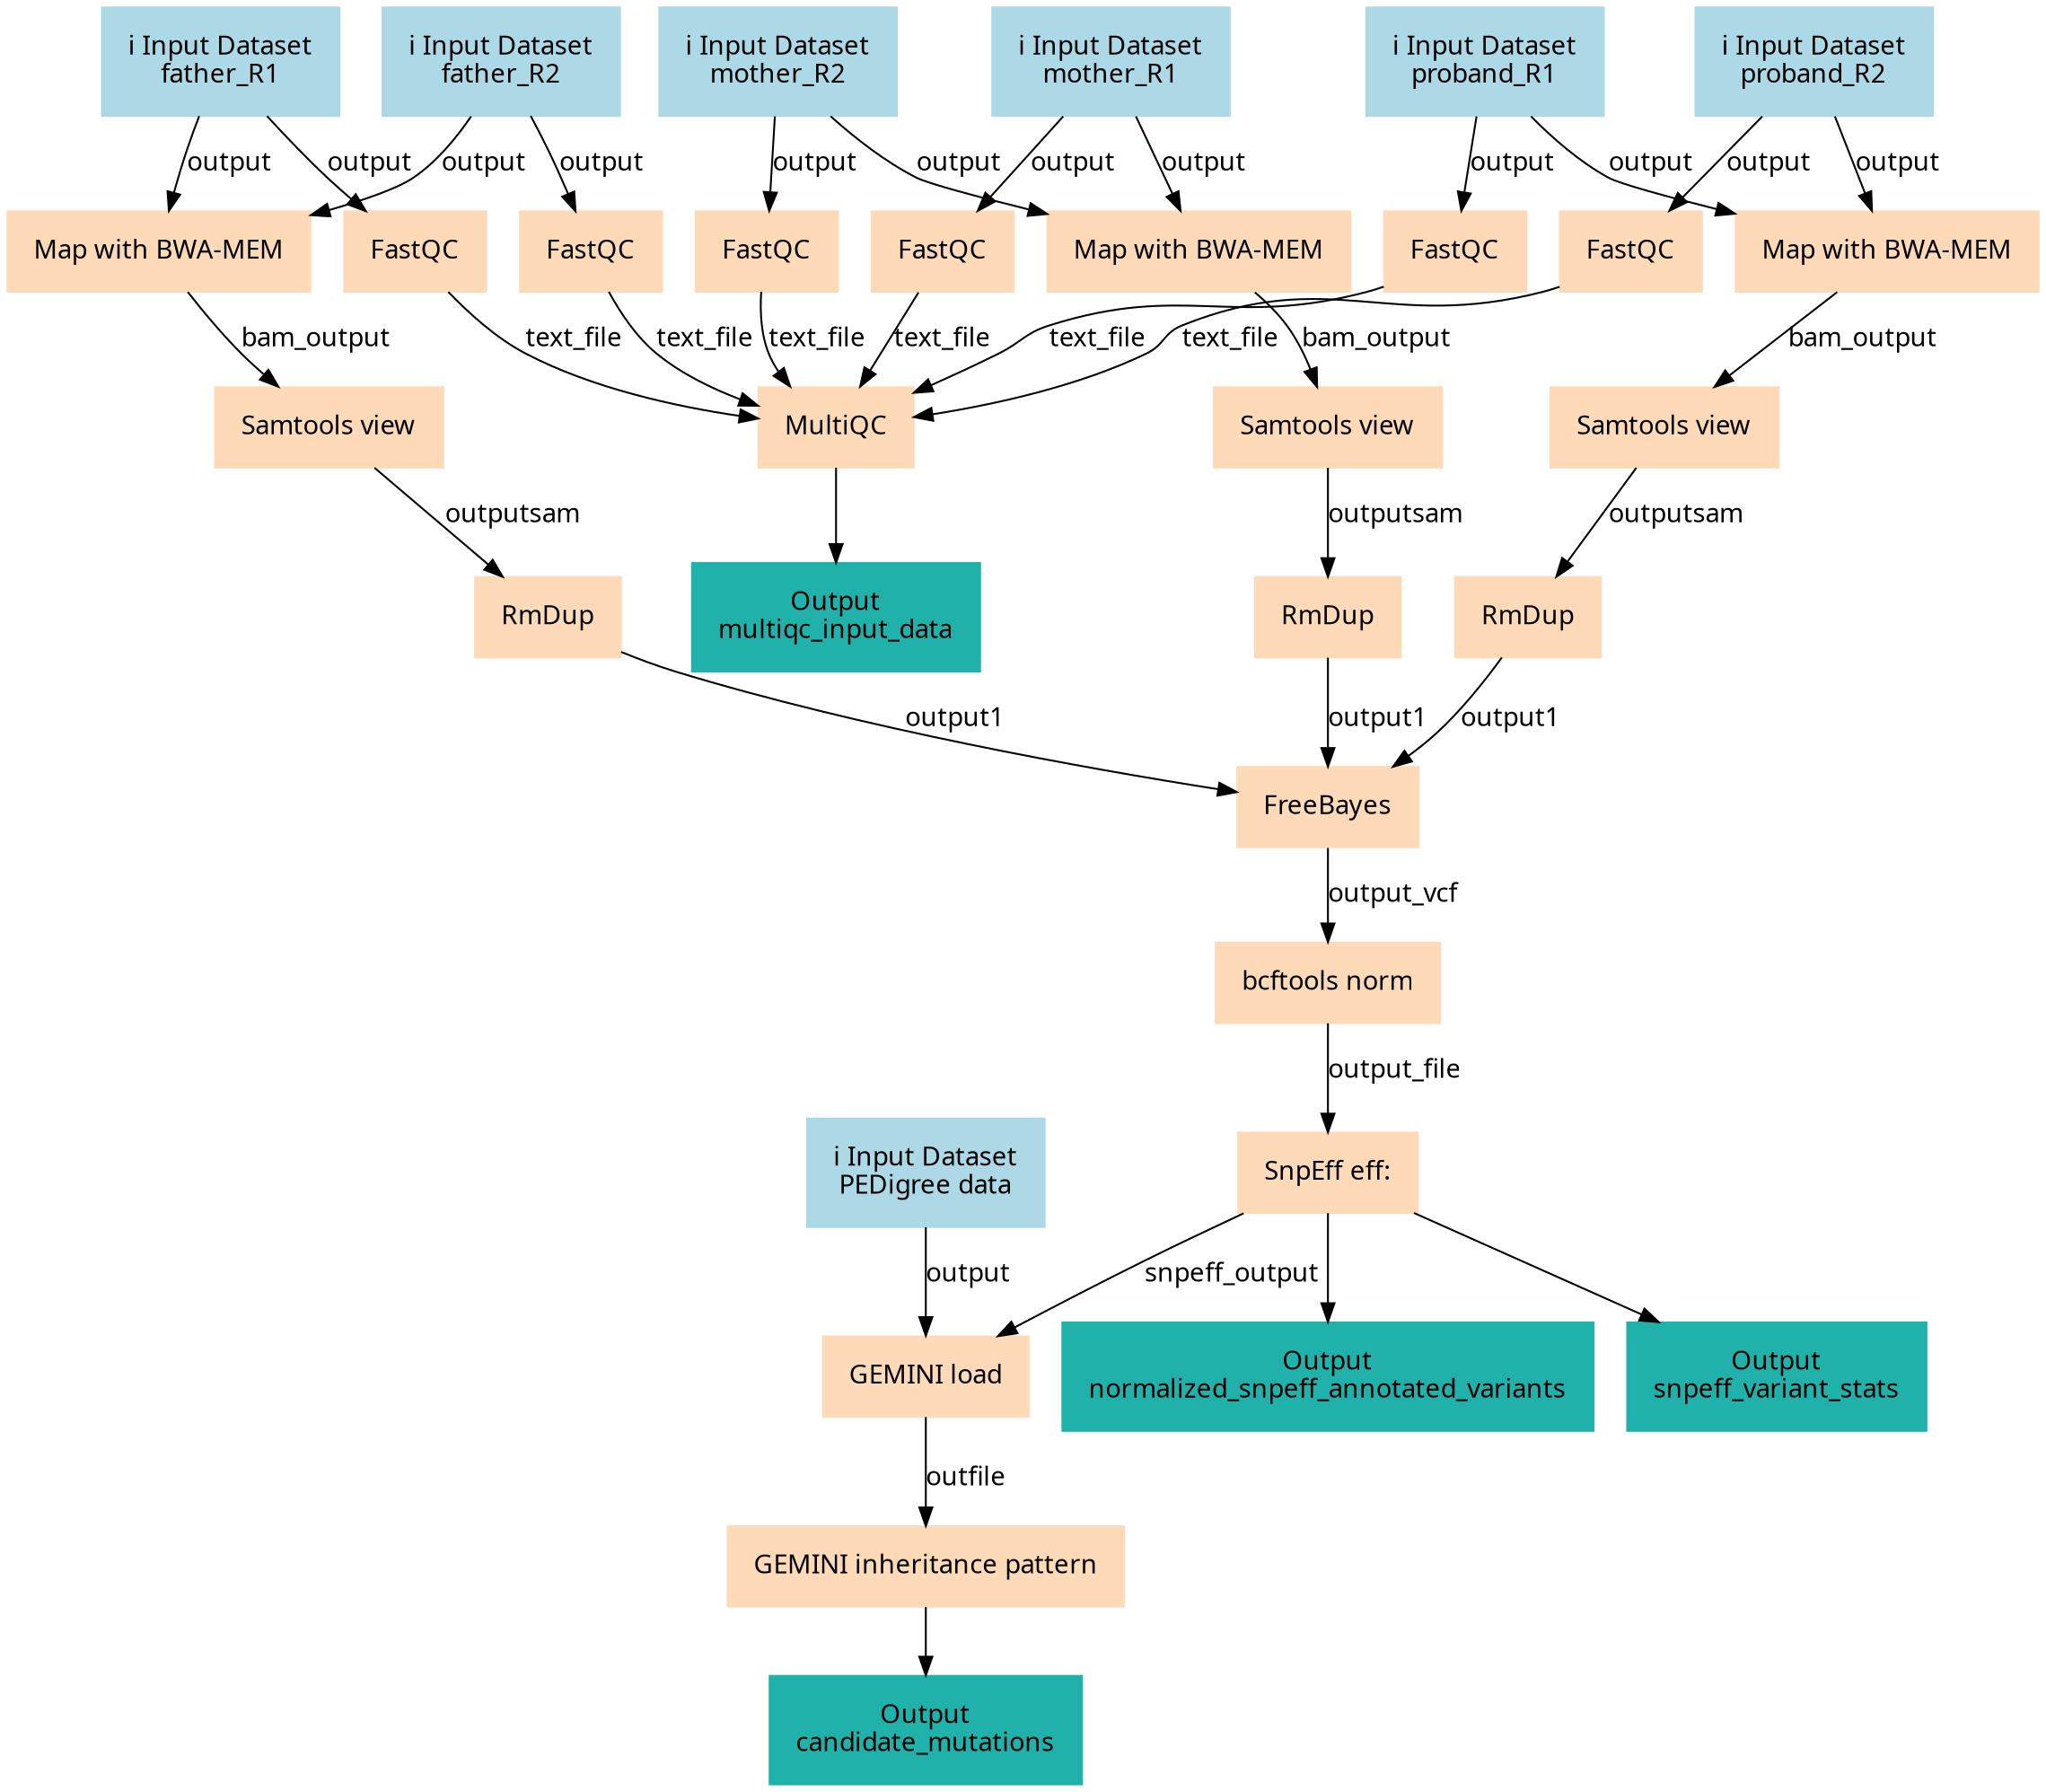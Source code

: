 digraph main {
  node [fontname="Atkinson Hyperlegible", shape=box, color=white,style=filled,color=peachpuff,margin="0.2,0.2"];
  edge [fontname="Atkinson Hyperlegible"];
  0[color=lightblue,label="ℹ️ Input Dataset\nfather_R1"]
  1[color=lightblue,label="ℹ️ Input Dataset\nfather_R2"]
  2[color=lightblue,label="ℹ️ Input Dataset\nmother_R1"]
  3[color=lightblue,label="ℹ️ Input Dataset\nmother_R2"]
  4[color=lightblue,label="ℹ️ Input Dataset\nproband_R1"]
  5[color=lightblue,label="ℹ️ Input Dataset\nproband_R2"]
  6[color=lightblue,label="ℹ️ Input Dataset\nPEDigree data"]
  7[label="FastQC"]
  0 -> 7 [label="output"]
  8[label="FastQC"]
  1 -> 8 [label="output"]
  9[label="Map with BWA-MEM"]
  0 -> 9 [label="output"]
  1 -> 9 [label="output"]
  10[label="FastQC"]
  2 -> 10 [label="output"]
  11[label="FastQC"]
  3 -> 11 [label="output"]
  12[label="Map with BWA-MEM"]
  2 -> 12 [label="output"]
  3 -> 12 [label="output"]
  13[label="FastQC"]
  4 -> 13 [label="output"]
  14[label="FastQC"]
  5 -> 14 [label="output"]
  15[label="Map with BWA-MEM"]
  4 -> 15 [label="output"]
  5 -> 15 [label="output"]
  16[label="Samtools view"]
  9 -> 16 [label="bam_output"]
  17[label="Samtools view"]
  12 -> 17 [label="bam_output"]
  18[label="MultiQC"]
  7 -> 18 [label="text_file"]
  8 -> 18 [label="text_file"]
  10 -> 18 [label="text_file"]
  11 -> 18 [label="text_file"]
  13 -> 18 [label="text_file"]
  14 -> 18 [label="text_file"]
  kde867748890a454cbaf36a9313269975[color=lightseagreen,label="Output\nmultiqc_input_data"]
  18 -> kde867748890a454cbaf36a9313269975
  19[label="Samtools view"]
  15 -> 19 [label="bam_output"]
  20[label="RmDup"]
  16 -> 20 [label="outputsam"]
  21[label="RmDup"]
  17 -> 21 [label="outputsam"]
  22[label="RmDup"]
  19 -> 22 [label="outputsam"]
  23[label="FreeBayes"]
  20 -> 23 [label="output1"]
  21 -> 23 [label="output1"]
  22 -> 23 [label="output1"]
  24[label="bcftools norm"]
  23 -> 24 [label="output_vcf"]
  25[label="SnpEff eff:"]
  24 -> 25 [label="output_file"]
  k4aab588440994e41a82dc4e1ff19609f[color=lightseagreen,label="Output\nsnpeff_variant_stats"]
  25 -> k4aab588440994e41a82dc4e1ff19609f
  ke5a2fbc7acdd4782822a91568cb8d5b8[color=lightseagreen,label="Output\nnormalized_snpeff_annotated_variants"]
  25 -> ke5a2fbc7acdd4782822a91568cb8d5b8
  26[label="GEMINI load"]
  25 -> 26 [label="snpeff_output"]
  6 -> 26 [label="output"]
  27[label="GEMINI inheritance pattern"]
  26 -> 27 [label="outfile"]
  k07bd4bbae7d948a8b8125dc2b07712bd[color=lightseagreen,label="Output\ncandidate_mutations"]
  27 -> k07bd4bbae7d948a8b8125dc2b07712bd
}